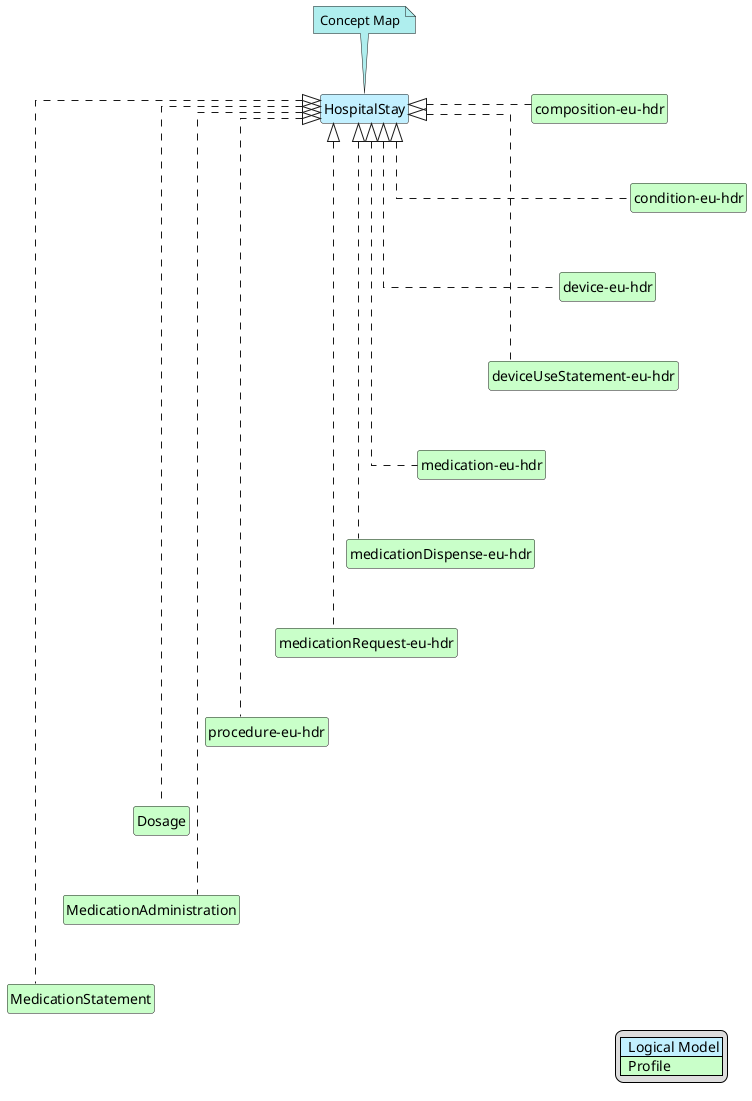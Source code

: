 @startuml
hide circle
hide stereotype
hide members
hide methods
skinparam linetype ortho
skinparam class {
BackgroundColor<<LogicalModel>> #APPLICATION
BackgroundColor<<Profile>> #TECHNOLOGY
}
legend right
| <#APPLICATION>  Logical Model |
| <#TECHNOLOGY>  Profile |
endlegend
class "HospitalStay" <<LogicalModel>> [[StructureDefinition-HospitalStay.html]]
note top #PaleTurquoise [[ConceptMap-hospitalStay2FHIR-eu-hdr.html]]
Concept Map
endnote
class "composition-eu-hdr" <<Profile>> [[StructureDefinition-composition-eu-hdr.html]]
"HospitalStay" <|. "composition-eu-hdr"
class "condition-eu-hdr" <<Profile>> [[StructureDefinition-condition-eu-hdr.html]]
"HospitalStay" <|. "condition-eu-hdr"
"composition-eu-hdr" -d[hidden]-> "condition-eu-hdr"
class "device-eu-hdr" <<Profile>> [[StructureDefinition-device-eu-hdr.html]]
"HospitalStay" <|. "device-eu-hdr"
"condition-eu-hdr" -d[hidden]-> "device-eu-hdr"
class "deviceUseStatement-eu-hdr" <<Profile>> [[StructureDefinition-deviceUseStatement-eu-hdr.html]]
"HospitalStay" <|. "deviceUseStatement-eu-hdr"
"device-eu-hdr" -d[hidden]-> "deviceUseStatement-eu-hdr"
class "medication-eu-hdr" <<Profile>> [[StructureDefinition-medication-eu-hdr.html]]
"HospitalStay" <|. "medication-eu-hdr"
"deviceUseStatement-eu-hdr" -d[hidden]-> "medication-eu-hdr"
class "medicationDispense-eu-hdr" <<Profile>> [[StructureDefinition-medicationDispense-eu-hdr.html]]
"HospitalStay" <|. "medicationDispense-eu-hdr"
"medication-eu-hdr" -d[hidden]-> "medicationDispense-eu-hdr"
class "medicationRequest-eu-hdr" <<Profile>> [[StructureDefinition-medicationRequest-eu-hdr.html]]
"HospitalStay" <|. "medicationRequest-eu-hdr"
"medicationDispense-eu-hdr" -d[hidden]-> "medicationRequest-eu-hdr"
class "procedure-eu-hdr" <<Profile>> [[StructureDefinition-procedure-eu-hdr.html]]
"HospitalStay" <|. "procedure-eu-hdr"
"medicationRequest-eu-hdr" -d[hidden]-> "procedure-eu-hdr"
class "Dosage" <<Profile>> [[http://hl7.org/fhir/StructureDefinition/Dosage]]
"HospitalStay" <|. "Dosage"
"procedure-eu-hdr" -d[hidden]-> "Dosage"
class "MedicationAdministration" <<Profile>> [[http://hl7.org/fhir/StructureDefinition/MedicationAdministration]]
"HospitalStay" <|. "MedicationAdministration"
"Dosage" -d[hidden]-> "MedicationAdministration"
class "MedicationStatement" <<Profile>> [[http://hl7.org/fhir/StructureDefinition/MedicationStatement]]
"HospitalStay" <|. "MedicationStatement"
"MedicationAdministration" -d[hidden]-> "MedicationStatement"
@enduml